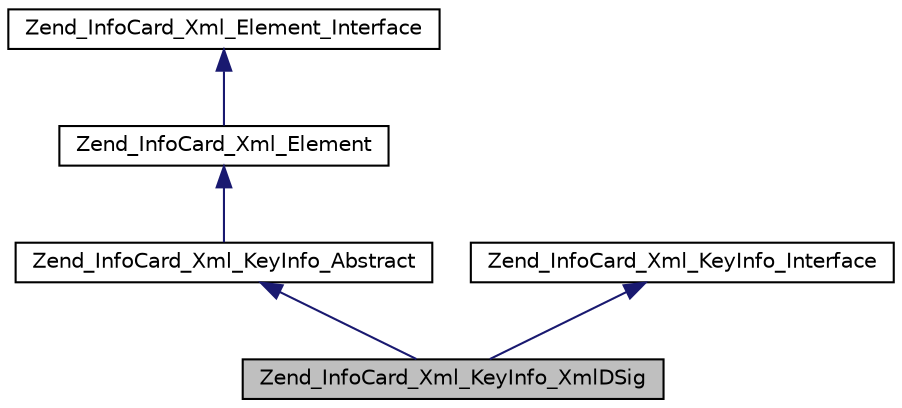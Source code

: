 digraph G
{
  edge [fontname="Helvetica",fontsize="10",labelfontname="Helvetica",labelfontsize="10"];
  node [fontname="Helvetica",fontsize="10",shape=record];
  Node1 [label="Zend_InfoCard_Xml_KeyInfo_XmlDSig",height=0.2,width=0.4,color="black", fillcolor="grey75", style="filled" fontcolor="black"];
  Node2 -> Node1 [dir="back",color="midnightblue",fontsize="10",style="solid",fontname="Helvetica"];
  Node2 [label="Zend_InfoCard_Xml_KeyInfo_Abstract",height=0.2,width=0.4,color="black", fillcolor="white", style="filled",URL="$class_zend___info_card___xml___key_info___abstract.html"];
  Node3 -> Node2 [dir="back",color="midnightblue",fontsize="10",style="solid",fontname="Helvetica"];
  Node3 [label="Zend_InfoCard_Xml_Element",height=0.2,width=0.4,color="black", fillcolor="white", style="filled",URL="$class_zend___info_card___xml___element.html"];
  Node4 -> Node3 [dir="back",color="midnightblue",fontsize="10",style="solid",fontname="Helvetica"];
  Node4 [label="Zend_InfoCard_Xml_Element_Interface",height=0.2,width=0.4,color="black", fillcolor="white", style="filled",URL="$interface_zend___info_card___xml___element___interface.html"];
  Node5 -> Node1 [dir="back",color="midnightblue",fontsize="10",style="solid",fontname="Helvetica"];
  Node5 [label="Zend_InfoCard_Xml_KeyInfo_Interface",height=0.2,width=0.4,color="black", fillcolor="white", style="filled",URL="$interface_zend___info_card___xml___key_info___interface.html"];
}
